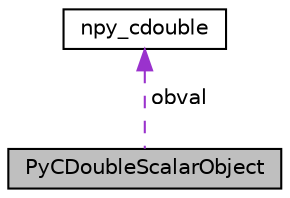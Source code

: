 digraph "PyCDoubleScalarObject"
{
 // LATEX_PDF_SIZE
  edge [fontname="Helvetica",fontsize="10",labelfontname="Helvetica",labelfontsize="10"];
  node [fontname="Helvetica",fontsize="10",shape=record];
  Node1 [label="PyCDoubleScalarObject",height=0.2,width=0.4,color="black", fillcolor="grey75", style="filled", fontcolor="black",tooltip=" "];
  Node2 -> Node1 [dir="back",color="darkorchid3",fontsize="10",style="dashed",label=" obval" ,fontname="Helvetica"];
  Node2 [label="npy_cdouble",height=0.2,width=0.4,color="black", fillcolor="white", style="filled",URL="$structnpy__cdouble.html",tooltip=" "];
}

